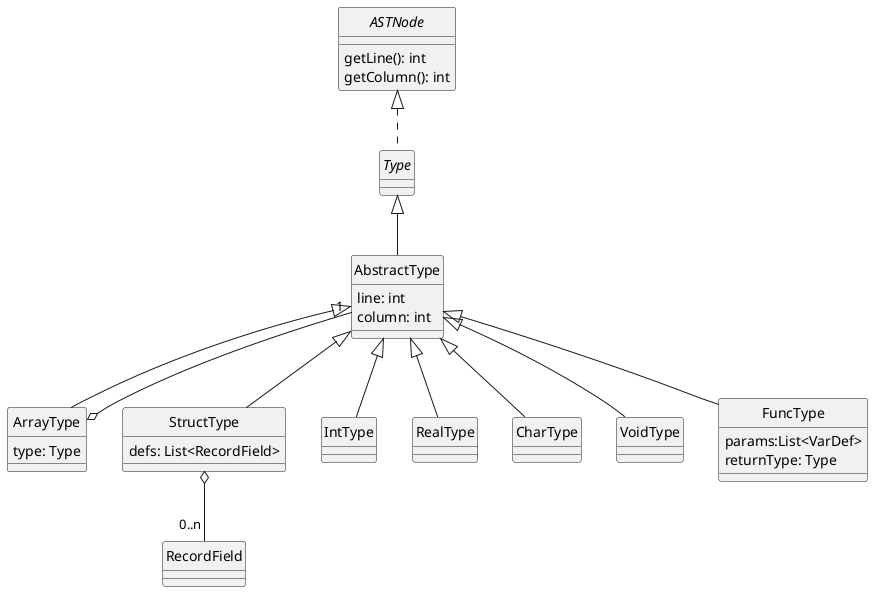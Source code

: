 @startuml Types
skinparam style strictuml
skinparam monochrome true

interface ASTNode {
    getLine(): int
    getColumn(): int
}

interface Type

class AbstractType {
    line: int
    column: int
}

ASTNode <|.. Type

ArrayType o-- "1" AbstractType
StructType o-- "0..n" RecordField

class ArrayType {
    type: Type
}
class StructType {
    defs: List<RecordField>
}

class IntType
class RealType
class CharType
class VoidType
class FuncType {
    params:List<VarDef>
    returnType: Type
}

Type <|-- AbstractType

AbstractType <|-- ArrayType
AbstractType <|-- StructType
AbstractType <|-- FuncType

AbstractType <|-- IntType
AbstractType <|-- RealType
AbstractType <|-- CharType
AbstractType <|-- VoidType


@enduml
